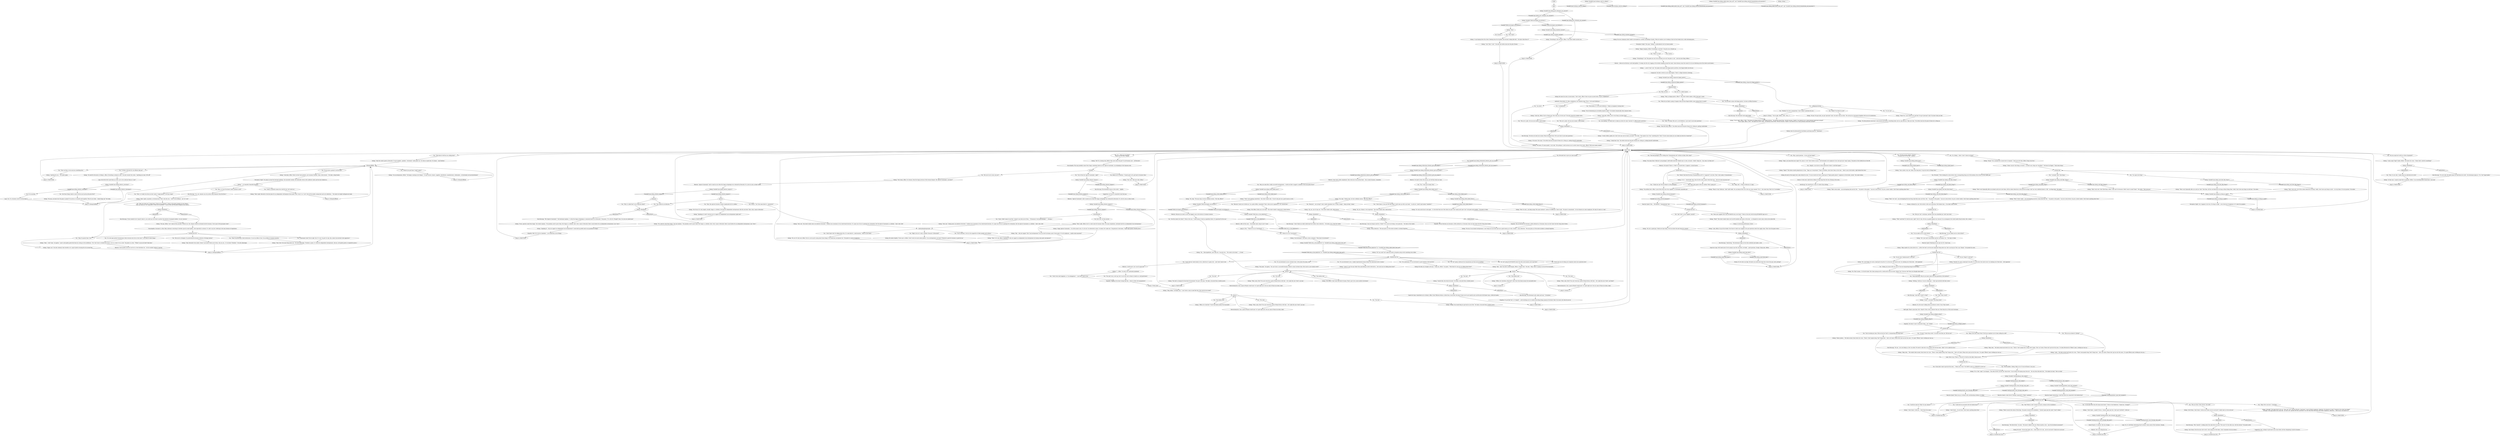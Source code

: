 # JAM / HUMANITARIAN AID
# Siileng, the humanitarian aid guy!
# ==================================================
digraph G {
	  0 [label="START"];
	  1 [label="input"];
	  2 [label="Rhetoric: You're pretty sure you can live in a tree elsewhere too -- but he wouldn't believe it anyway."];
	  3 [label="You: No use prying."];
	  4 [label="Siileng: \"Oh... I like expeditions, and I like you. I can give you...\" He counts in his head. \"... 10 reál.\""];
	  5 [label="Siileng: \"Fair point,\" he agrees, \"You can't have a successful business without a loyal customer base. How much is your loyalty worth?\""];
	  6 [label="You: \"Ten reál.\""];
	  7 [label="Siileng: \"Shush, please...\" He looks around, then lowers his voice. \"There's *bad* people doing *bad* things here -- that's all I know. Please don't get me into this mess, I've spent *fifteen* years working my way up...\""];
	  8 [label="Kim Kitsuragi: \"Who *exactly* is talking about this lady-driver of yours? The racist? Or the other one, with the tattoos?\" He points north."];
	  9 [label="Siileng: \"Tapes, you mean like music tapes? No, music is *out*! Don't listen to music. I sell extremely cool sunglasses if you want get your *mojo* going.\" He points at the shoddy box on the left."];
	  10 [label="You: \"Alright, so you have no idea whatsoever where I could find tapes?\""];
	  11 [label="MAIN HUB"];
	  12 [label="Kim Kitsuragi: \"The *Apricot Suzerainty*,\" the lieutenant explains, \"is what the Siigay archipelago is commonly known as in Revachol.\" He pauses. \"It's a bit of a *fraught* term, I'm sure you understand.\""];
	  13 [label="You: \"Just kidding. I'm really here to shake you down for some *answers* to official police questions.\""];
	  14 [label="You: \"Right, but isn't it only a shithole *because* of Revachol?\""];
	  15 [label="apricots"];
	  16 [label="Siileng: \"Oh! Oh no! It's very simple, actually. Siigay is a shithole. Not good for independent entrepreneurs like this one here. That's why I came to Revachol.\""];
	  17 [label="Jump to: [SiilengStuffHub]"];
	  18 [label="Jump to: [Siileng: \"\"You're right, officer, 100%.\" He r...\"]"];
	  19 [label="You: \"What kind of stuff are you selling here?\""];
	  20 [label="Untitled hub (03)"];
	  21 [label="Siileng: \"Siigay, Apricot Suzerainty -- it's all the same to me, it's all cool. I'm interested in sales. Go ahead, let's make one.\" He gestures to the boxes. \"Super high quality, friendly prices.\""];
	  22 [label="Siileng: \"No-no, apricots come from Siigay,\" the vendor explains. \"My grandma used to grow them. But Siigay is a shithole, that's why I came to Revachol. Here's much better for an independent entrepreneur. Less *laws*.\""];
	  23 [label="Siileng: \"Ah, yes. Money is very important.\" The street vendor nods, dead-serious."];
	  24 [label="Siileng: Variable[\"TASK.investigate_sea_fortress\"]"];
	  25 [label="Variable[\"TASK.investigate_sea_fortress\"]", shape=diamond];
	  26 [label="!(Variable[\"TASK.investigate_sea_fortress\"])", shape=diamond];
	  27 [label="You: \"I'm *not* gonna confiscate this humanitarian aid that you're reselling.\""];
	  28 [label="You: \"I'm *not* going tell HUMANOX about the little side business you've got here.\""];
	  29 [label="Siileng: \"Officer, do I look like *I* have that kinda money? Be reasonable.\""];
	  30 [label="You: \"One million reál.\""];
	  31 [label="Untitled hub (03)"];
	  32 [label="Siileng: \"It's a *she*, okay?\" he whispers. \"The other drivers call her the *lady driver*. You're better off staying away from her -- the way they talk about her...\" He shakes his head. \"She's no lady.\""];
	  33 [label="Jump to: [Untitled hub (03)]"];
	  34 [label="Reaction Speed: A lady driver? Perhaps connected to *Ruby* somehow?"];
	  35 [label="Siileng: \"I don't know... I'm not local. I don't know anything about that.\""];
	  36 [label="Jump to: [Untitled hub (03)]"];
	  37 [label="You: \"So... where are you from?\"\n\"Where are you from, Siileng?\""];
	  38 [label="Siileng: \"Me? It's a boring story, officer. Who cares about the past? I'm all business now -- all Revachol.\""];
	  39 [label="Siileng: He raises his arms in mock alarm. \"Don't shoot, officer! Have we got an arrest here, or just a shakedown?\""];
	  40 [label="You: \"This isn't a joke. Give me your money. I need money.\""];
	  41 [label="hubsmakingthingseasier"];
	  42 [label="Siileng: \"A cop limping down the street, bleeding from the shoulder, face bruised, looking like hell... You know what that is?\""];
	  43 [label="Jump to: [MAIN HUB]"];
	  44 [label="You: \"But you're a foreigner. I'm protecting the business interests of foreign nations!\""];
	  45 [label="You: \"Doesn't that beat the idea of humanitarian aid? It's *supposed* to be free. That's what makes it humanitarian.\""];
	  46 [label="Untitled hub"];
	  47 [label="Esprit de Corps: We'll need more if we're going to pin this one down, he thinks -- good questions, though. Sharp eyes, officer."];
	  48 [label="You: Persuade him to give you some money."];
	  49 [label="You: Variable[\"jam.siileng_whitecheck_rhetoric_give_me_money\"]"];
	  50 [label="Variable[\"jam.siileng_whitecheck_rhetoric_give_me_money\"]", shape=diamond];
	  51 [label="!(Variable[\"jam.siileng_whitecheck_rhetoric_give_me_money\"])", shape=diamond];
	  52 [label="Siileng: Variable[\"jam.siileng_white_failed_once\"]"];
	  53 [label="Variable[\"jam.siileng_white_failed_once\"]", shape=diamond];
	  54 [label="!(Variable[\"jam.siileng_white_failed_once\"])", shape=diamond];
	  55 [label="Siileng: \"Alright, this should help you get back on your feet.\" He takes a ten-note from a leather pouch."];
	  56 [label="You: \"I don't even want happiness, or *un-unhappiness* -- I just don't want to die.\""];
	  57 [label="Rhetoric: After all this mess -- the broken seals, lying to you? C'mon!"];
	  58 [label="Siileng: \"That's *even* cooler -- you investigating narcotics crimes like that. But --\" he points to the goods. \"I am not a lorry driver, I'm just a street vendor. I don't know anything about that.\""];
	  59 [label="Siileng: IsKimHere()"];
	  60 [label="IsKimHere()", shape=diamond];
	  61 [label="!(IsKimHere())", shape=diamond];
	  62 [label="Siileng: \"No! I just said I work harder and he's an asshole. I'm...\" He stops to think."];
	  63 [label="Reaction Speed: Realizing he can't get out of it. Smart man."];
	  64 [label="You: \"Wait, what crowd?\""];
	  65 [label="Siileng: \"All of them, I don't know. I told you all I know. Are we cool now? I really want us to be cool now.\""];
	  66 [label="Siileng: \"I don't know... maybe? If she is, I haven't gone near her. I don't get *involved*, I told you.\""];
	  67 [label="You: \"Hey, you seem like a really successful entrepreneur... would you like to support a member of the local police force?\""];
	  68 [label="Siileng: \"... you're *very* cool.\" He makes both hands into finger-pistols and fires a few finger-bullets into the air."];
	  69 [label="You: \"You're from the 'Apricot Suzerainty', right?\""];
	  70 [label="You: \"Why's it called that? Lots of apricots there?\""];
	  71 [label="You: \"This isn't a joke. Give me your money. I need money.\""];
	  72 [label="Siileng: \"Of course, I'll come quietly.\" A sly wink. \"But perhaps I could convince you to arrest some of my wares, officer? With your money, maybe?\""];
	  73 [label="You: (Wince.) \"Isn't that name kind of... insensitive?\""];
	  74 [label="nolaupuru"];
	  75 [label="Logic: No, it's still Ruby. Interesting that he doesn't seem aware of her existence, though..."];
	  76 [label="nofingerpistolshub"];
	  77 [label="Siileng: \"Cool. That's *cool*.\" He nods and settles back into the pile of boxes."];
	  78 [label="Siileng: Variable[\"jam.truckman_said_its_siileng\"]"];
	  79 [label="Variable[\"jam.truckman_said_its_siileng\"]", shape=diamond];
	  80 [label="!(Variable[\"jam.truckman_said_its_siileng\"])", shape=diamond];
	  81 [label="Jump to: [MAIN HUB]"];
	  82 [label="Siileng: Variable[\"jam.siileng_noticed_humanox\"]"];
	  83 [label="Variable[\"jam.siileng_noticed_humanox\"]", shape=diamond];
	  84 [label="!(Variable[\"jam.siileng_noticed_humanox\"])", shape=diamond];
	  85 [label="Empathy: The air between you becomes a little awkward as it becomes clear you don't know the first thing about bribes."];
	  86 [label="Jump to: [money 1]"];
	  87 [label="Drama: A blatant lie, sire. Yet he tells it with such conviction. We'd believe him -- if we didn't know better."];
	  88 [label="You: \"Who are you afraid of, Siileng?\""];
	  89 [label="You: \"Okay. If you don't know then I'll tell your employer you've been selling his stuff.\""];
	  90 [label="Siileng: \"Okay, look...\" The vendor looks around, then lowers his voice. \"There's *bad* people doing *bad* things here -- that's all I know. Please don't get me into this mess, I've spent *fifteen* years working my way up...\""];
	  91 [label="Siileng: \"All of them. Even the ones who've left. I don't hang out with them, I don't remember who has tattoos.\""];
	  92 [label="Siileng: \"There's one by the statue of that king.\" He points towards the roundabout. \"I haven't gone near her. And I *won't* either.\""];
	  93 [label="You: \"Nah, it's not code. I really mean my individual net worth.\""];
	  94 [label="Siileng: He nods at the empty lorry cabin behind his back. \"No one would ever throw a good pair of *high quality plastic* sunglasses in the bushes, mister.\" His smile widens."];
	  95 [label="Siileng: Variable[\"jam.siileng_mainhub_reached\"]"];
	  96 [label="Variable[\"jam.siileng_mainhub_reached\"]", shape=diamond];
	  97 [label="!(Variable[\"jam.siileng_mainhub_reached\"])", shape=diamond];
	  98 [label="You: Whip 'em out!"];
	  99 [label="Siileng: Variable[\"jam.siileng_rhetoric_overvalue\"]"];
	  100 [label="Variable[\"jam.siileng_rhetoric_overvalue\"]", shape=diamond];
	  101 [label="!(Variable[\"jam.siileng_rhetoric_overvalue\"])", shape=diamond];
	  102 [label="Siileng: \"...it's beautiful. Beautiful freedom!\""];
	  103 [label="Siileng: \"Yeah -- *cool* ruins,\" he agrees. \"I get to sell quality goods like these by cutting out the middlemen. *You* don't have to rebuild your house. Live in a crater! Or in a tree!\" He points to a tree. \"*Where* can you do that? Only here.\""];
	  104 [label="Siileng: \"Oh yes! You got style, you got *personal* style. You know what you like.\" He surveys his consumerist kingdom with an air of satisfaction."];
	  105 [label="You: \"Wow what?\""];
	  106 [label="You: [Leave.]"];
	  107 [label="Kim Kitsuragi: \"It is, yes. Anyone can set up their shop whenever they feel like it.\""];
	  108 [label="Siileng: IsKimHere()"];
	  109 [label="IsKimHere()", shape=diamond];
	  110 [label="!(IsKimHere())", shape=diamond];
	  111 [label="SiilengStuffHub"];
	  112 [label="You: \"And *who* is your supplier, exactly?\""];
	  113 [label="Reaction Speed: Wait... *HUMANOX*, *humanitarian* aid..."];
	  114 [label="Siileng: \"Oh, okay.\" The man stops, his face suddenly serious. \"But why, officer?\""];
	  115 [label="Siileng: Variable[\"jam.siileng_whitecheck_rhetoric_give_me_money\"]"];
	  116 [label="Variable[\"jam.siileng_whitecheck_rhetoric_give_me_money\"]", shape=diamond];
	  117 [label="!(Variable[\"jam.siileng_whitecheck_rhetoric_give_me_money\"])", shape=diamond];
	  118 [label="Electrochemistry: God, a pack of Royals would taste *so* good right now. Get you some of those tar-sticks, baby!"];
	  119 [label="You: \"See this island over there?\" (Point at the sea.) \"I need money to fund an expedition there. It's important for the case.\""];
	  120 [label="Drama: It feels great."];
	  121 [label="You: (Proceed.) \"We're looking for a lorry driver who is transporting drugs out of the harbour. He or she is in this traffic jam.\""];
	  122 [label="Siileng: Variable[\"jam.siileng_said_dont_like_drugs\"]"];
	  123 [label="Variable[\"jam.siileng_said_dont_like_drugs\"]", shape=diamond];
	  124 [label="!(Variable[\"jam.siileng_said_dont_like_drugs\"])", shape=diamond];
	  125 [label="Siileng: \"Okay, maybe I'm a lorry driver too -- a little. But that's not the most important thing about me, that's my day job. This is my *dream*.\" He spreads his arms."];
	  126 [label="You: \"Could she be associated with the Hardie boys?\""];
	  127 [label="Jump to: [MAIN HUB]"];
	  128 [label="You: \"Yeah, I'm funny. This isn't a civil forfeiture, I just want to ask some questions.\""];
	  129 [label="Siileng: He smiles brightly. \"If you say so, officer. I don't worry too much about politics. I'm an entrepreneur, you know? Whatever's good for business is good for me.\""];
	  130 [label="You: \"Where'd you get those *comfy* pants?\""];
	  131 [label="Jump to: [SiilengStuffHub]"];
	  132 [label="You: \"Because I want you to bribe me. I'm a police officer, remember? That's what you're supposed to *do* around here.\""];
	  133 [label="Siileng: \"Sorry, detective.\" The man grins as if the entire incident is already forgotten."];
	  134 [label="You: \"Five reál.\""];
	  135 [label="Suggestion: He's *aching* to get back to his usual shtick. All this whispering is bad for business."];
	  136 [label="You: \"Do you have a permit to sell all that?\""];
	  137 [label="Siileng: \"Good joke, officer! Here we don't have permits, just economic freedom. Take a look around...\" He takes a deep breath."];
	  138 [label="Siileng: \"No need for discounts at Siileng's, officer. Everything's already on sale.\" He nods towards the crates. \"Anything you want, 50% off!\""];
	  139 [label="Jump to: [MAIN HUB]"];
	  140 [label="Siileng: \"Then fire away, officer!\" He settles back into the pile of boxes he's sitting on, getting comfortable."];
	  141 [label="Siileng: \"What? No. I can't believe you said that! You got *personal* style! You know what you like.\""];
	  142 [label="Siileng: \"I think that's fair.\" He settles back into the pile of boxes he's sitting on, making himself comfortable."];
	  143 [label="Siileng: IsKimHere()"];
	  144 [label="IsKimHere()", shape=diamond];
	  145 [label="!(IsKimHere())", shape=diamond];
	  146 [label="Siileng: Variable[\"jam.siileng_rhetoric_laupuru\"]"];
	  147 [label="Variable[\"jam.siileng_rhetoric_laupuru\"]", shape=diamond];
	  148 [label="!(Variable[\"jam.siileng_rhetoric_laupuru\"])", shape=diamond];
	  149 [label="Jump to: [MAIN HUB]"];
	  150 [label="Siileng: \"That's right, no permits, no bureaucracy! That's why this city -- *and* its law officials -- are *so* cool!\""];
	  151 [label="You: \"Then I'm protecting a state lawlessness. I'm not an officer of law, I'm an officer of common anarchy.\""];
	  152 [label="Siileng: \"Hyper cool.\" He nods solemnly, then breathes out a sigh of pride surveying the city around him."];
	  153 [label="Empathy: It's just like *bus*, or *seagull* -- a kid watching out of a window describing things going by. He doesn't like it too much, but what do you do."];
	  154 [label="You: \"It's an investment in your customer base. Gotta prime the pump, man!\""];
	  155 [label="You: \"A guy told me I need money to live, otherwise it's game over -- and I don't want to die.\""];
	  156 [label="Siileng: \"That's even cooler -- you investigating that and all. But --\" he points to the goods. \"I am not a lorry driver, I'm just a street vendor. I don't know anything about that.\""];
	  157 [label="Rhetoric: No. He wasn't talking about an abstract crowd. It was *that crowd*."];
	  158 [label="Empathy: He doesn't want to talk about them... he's *afraid*."];
	  159 [label="You: \"Who are these 'other drivers' who talk?\""];
	  160 [label="Inland Empire: It could be. She was strange."];
	  161 [label="Siileng: \"Tapes?\" The notion sounds preposterous to him. \"Tapes are *everywhere*! They're worthless, kids throw them in the trees -- there's one in the bushes, right behind this lorry.\""];
	  162 [label="Siileng: \"That's right, officer, but it's a bad scene for business there. Too many regulations, extremely bad for an independent local entrepreneur.\""];
	  163 [label="Siileng: \"Yeah, that's the main thing about you.\" He nods admiringly. \"Freedom is great, it's what lets independent entrepreneurs, like me, sell quality goods at competitive prices.\""];
	  164 [label="You: Don't fret. Let him answer."];
	  165 [label="Siileng: \"Look, officer. I'm just the retailer. You'd have to talk to my supplier if you got questions about the supply chain. That's how the game works.\""];
	  166 [label="Siileng: \"It *is* -- *practically* free. Yours for five cents a piece! Rock that tuna -- why not some macaroni too?\""];
	  167 [label="Siileng: \"They're *very* delicious. *And* shelf stable. You can keep all this out in the sun come summer! Try it -- buy some tuna. Won't rot. Un-rottable.\""];
	  168 [label="Drama: It's for show, my liege. He knows you need more than this to bust this guy. Later, perhaps?"];
	  169 [label="Siileng: \"It's very cool of you to ask again -- it's the third time now. How about you give *me* money and I give *you* cool pants and sneakers.\" He points to them."];
	  170 [label="You: \"Five reál.\""];
	  171 [label="Siileng: \"Oh, okay.\" Siileng stops, his face suddenly serious. \"But why, officer?\""];
	  172 [label="Siileng: Variable[\"TASK.who_is_the_ladydriver\"]"];
	  173 [label="Variable[\"TASK.who_is_the_ladydriver\"]", shape=diamond];
	  174 [label="!(Variable[\"TASK.who_is_the_ladydriver\"])", shape=diamond];
	  175 [label="Siileng: \"Drugs?\" For a moment he's unsure how to respond. \"I don't go in for that, officer. Drugs ruin lives.\""];
	  176 [label="Siileng: \"That's very cool, a lot of the coolest detectives do drugs. Sadly, I don't have any drugs on sale -- or at my home. Or on my person.\" He smiles."];
	  177 [label="Siileng: \"Crowd -- you know? The drug crowd.\""];
	  178 [label="You: \"Okay. We're cool now.\" (Conclude.)"];
	  179 [label="Siileng: IsKimHere()"];
	  180 [label="IsKimHere()", shape=diamond];
	  181 [label="!(IsKimHere())", shape=diamond];
	  182 [label="Siileng: He nods. \"In her lorry there, but... I don't know if it's her... Are we cool now? I think we're cool now.\""];
	  183 [label="Siileng: IsKimHere()"];
	  184 [label="IsKimHere()", shape=diamond];
	  185 [label="!(IsKimHere())", shape=diamond];
	  186 [label="You: \"You, I want your money. Now.\""];
	  187 [label="Siileng: \"Good one, officer. You're a funny guy! Now what can I do for you?\" He nods toward his shabby wares."];
	  188 [label="You: \"What do you think is going to happen when all those finger-bullets come raining down to earth?\""];
	  189 [label="Siileng: \"Very cool,\" the street vendor nods, his eyebrows furrowed, \"I admire your awareness of our intertwined histories. It's super nice of you to apologize for colonialism. But the Apricot Suzerainty is a shithole -- that's why I left.\""];
	  190 [label="You: \"Man, this apricots business sounds complicated all of a sudden.\""];
	  191 [label="Kim Kitsuragi: \"If you wanted to be *cynical* about it, you could say we're here to protect the interests of property holders. I'm not, however.\""];
	  192 [label="Jump to: [MAIN HUB]"];
	  193 [label="Siileng: \"Happy shopping, officer! Everything's cool here!\" He gives you a thumbs up."];
	  194 [label="Kim Kitsuragi: \"Interesting.\" The lieutenant whips out his blue notebook and makes a note."];
	  195 [label="Perception (Sight): You glance around the decrepit buildings, the miserable weather, the sidewalks strewn with sunflower seeds and the dust-choked air..."];
	  196 [label="Siileng: \"No, no. It's very cool, officer. You're a cool cop for caring about those things. You should buy cool glasses too.\" He points to a pile of sunglasses."];
	  197 [label="You: \"Okay. No permit then. Cool.\""];
	  198 [label="Rhetoric: A bold move! Let's see if it pays off."];
	  199 [label="You: \"But you *are* a lorryman. Another driver has identified you *and* your lorry.\""];
	  200 [label="Jump to: [Untitled hub]"];
	  201 [label="You: \"So you admit you're a lorry driver.\""];
	  202 [label="Siileng: \"Exactly! It's such a small part of my life. It's in the rear view mirror now. I'm climbing out of that hole -- with ingenuity.\""];
	  203 [label="Siileng: \"Look...\" He looks around and lowers his voice. \"There's bad people doing *bad* things here -- that's all I know. Please don't get me into this mess, I've spent fifteen years working my way up...\""];
	  204 [label="Kim Kitsuragi: \"No use -- he's not telling us. He's too afraid. We need to take him to my station and ask him there. *After* we've called his boss.\""];
	  205 [label="You: \"The food packages you're selling have *humanitarian aid* written on them. How come?\""];
	  206 [label="Siileng: \"Yes, apricots come from Siigay,\" the man explains. \"My grandma used to grow them. But Siigay is a shithole, that's why I came to Revachol. Here's much better for an independent entrepreneur. Less *laws*.\""];
	  207 [label="Composure: You feel a twitch in your index fingers. There's a finger-shootout a-brewing."];
	  208 [label="You: \"Sorry, I didn't mean to say that. I meant to say that you're from...\" (Pronounce it very painstakingly.) \"... See-guy...\""];
	  209 [label="Siileng: \"Speaking of, could I convince you to support an independent local entrepreneur right now?\""];
	  210 [label="You: [Leave.]"];
	  211 [label="Siileng: Variable[\"jam.siileng_esprit_kim_later\"]"];
	  212 [label="Variable[\"jam.siileng_esprit_kim_later\"]", shape=diamond];
	  213 [label="!(Variable[\"jam.siileng_esprit_kim_later\"])", shape=diamond];
	  214 [label="Siileng: \"*Now* we're getting somewhere,\" the street vendor nods. \"If you'd only give me a good reason as well...\""];
	  215 [label="Siileng: Variable[\"jam.siileng_white_failed_thrice\"]"];
	  216 [label="Variable[\"jam.siileng_white_failed_thrice\"]", shape=diamond];
	  217 [label="!(Variable[\"jam.siileng_white_failed_thrice\"])", shape=diamond];
	  218 [label="Electrochemistry: God, a pack of Royals would taste *so* good right now. Get you some of those tar-sticks, baby!"];
	  219 [label="You: \"Ten reál.\""];
	  220 [label="You: \"Because I... am corrupt? I don't really remember how it works, though -- being corrupt, I mean.\""];
	  221 [label="Untitled hub"];
	  222 [label="You: \"I actually *don't* like drugs.\""];
	  223 [label="Siileng: Variable[\"jam.siileng_said_likes_drugs\"]"];
	  224 [label="Variable[\"jam.siileng_said_likes_drugs\"]", shape=diamond];
	  225 [label="!(Variable[\"jam.siileng_said_likes_drugs\"])", shape=diamond];
	  226 [label="Siileng: IsKimHere()"];
	  227 [label="IsKimHere()", shape=diamond];
	  228 [label="!(IsKimHere())", shape=diamond];
	  229 [label="You: \"If you don't want to get into this mess...\" (Raise your voice) \"You HAVE to give us a REASON to move on.\""];
	  230 [label="Jump to: [Untitled hub (03)]"];
	  231 [label="Jump to: [MAIN HUB]"];
	  232 [label="Rhetoric: No need to dress this one up, just tell him what you want."];
	  233 [label="Siileng: \"Sure, mister, very cool. Take a nice long look, I've got all sorts of things here.\""];
	  234 [label="Siileng: \"*Everything's* cool. The goods are cool, the customers are cool, the place is cool -- and one more thing, officer...\""];
	  235 [label="You: \"Is there a discount for cool officers like me?\""];
	  236 [label="You: \"Yum. Apricots are delicious.\""];
	  237 [label="localhub"];
	  238 [label="You: \"A shakedown.\""];
	  239 [label="Rhetoric: *Apricot Suzerainty* calls to mind an era when the Siigay archipelago was colonized by Revachol. It's a bit of a slur, in other words."];
	  240 [label="Siileng: \"I would, officer, gladly, but I don't have any cash on hand, you know?\" He winks. \"But maybe if you *buy* something first *then* I'll have some money you can shake me down for. Sound fair?\""];
	  241 [label="You: \"I'm not here to play with finger-pistols. I'm here on official business.\""];
	  242 [label="You: \"Wait, but what am *I* doing here, if there are no permits?\" (Stare at the police insignia on your sleeve.)\n\"Wait, but what are *we* doing here, if there are no permits?\" (Look at Kim and the police insignia on his sleeve.)"];
	  243 [label="Siileng: \"That's right. Revachol is the best place for an independent self-employer like myself. That's why it's so *cool* with all the models coming here and cool celebrities...\" He smiles his bright toothpaste-ad smile."];
	  244 [label="Siileng: \"Hey -- why not support *this* local entrepreneur? You can start by buying a pair of sexy pants. Or cool sunglasses... maybe some macaroni?\""];
	  245 [label="Jump to: [MAIN HUB]"];
	  246 [label="Kim Kitsuragi: The lieutenant winces at the words -- slightly."];
	  247 [label="You: \"I don't know why I'm talking about this. It's some kind of... mind-reaction.\" (Point to your head.)"];
	  248 [label="Siileng: \"Officer, do I look like a drug lord? I don't have that kinda money. Be reasonable here.\""];
	  249 [label="You: \"Ten reál.\""];
	  250 [label="Perception (Sight): Sir, it appears to be true. No drugs in sight -- not in the box of sunglasses *or* under the speakers."];
	  251 [label="Siileng: \"That's cool. Especially after you already said you're into them. All the coolest detectives in the movies do drugs *and* are very conflicted about it. Still -- no drugs here.\" He smiles."];
	  252 [label="Siileng: Variable[\"jam.siileng_no_drugs_in_sight\"]"];
	  253 [label="Variable[\"jam.siileng_no_drugs_in_sight\"]", shape=diamond];
	  254 [label="!(Variable[\"jam.siileng_no_drugs_in_sight\"])", shape=diamond];
	  255 [label="You: \"So you were *embarrassed* to tell me?\""];
	  256 [label="Siileng: \"Nothing, I told you. I'm not a dumb guy -- I don't get involved with that crowd. \""];
	  257 [label="You: \"It wasn't *some drug crowd*. You know who they are. Tell me now!\""];
	  258 [label="Siileng: Variable[\"whirling.klaasje_ruby_leader\"]"];
	  259 [label="Variable[\"whirling.klaasje_ruby_leader\"]", shape=diamond];
	  260 [label="!(Variable[\"whirling.klaasje_ruby_leader\"])", shape=diamond];
	  261 [label="Siileng: \"I only accept *legal* tender, officer.\" He lowers his voice. \"Unless that's code for something?\""];
	  262 [label="You: \"Hey, a quick question -- do you sell any tapes?\""];
	  263 [label="Jump to: [SiilengStuffHub]"];
	  264 [label="Siileng: IsKimHere()"];
	  265 [label="IsKimHere()", shape=diamond];
	  266 [label="!(IsKimHere())", shape=diamond];
	  267 [label="Siileng: Variable[\"whirling.hardie_went_through_ruby_info\"]"];
	  268 [label="Variable[\"whirling.hardie_went_through_ruby_info\"]", shape=diamond];
	  269 [label="!(Variable[\"whirling.hardie_went_through_ruby_info\"])", shape=diamond];
	  270 [label="Siileng: Variable[\"whirling.hardie_went_through_ruby_info\"]"];
	  271 [label="Variable[\"whirling.hardie_went_through_ruby_info\"]", shape=diamond];
	  272 [label="!(Variable[\"whirling.hardie_went_through_ruby_info\"])", shape=diamond];
	  273 [label="Siileng: \"Ten reál is a bargain for that kind of investment! You got it, my man.\" He takes a ten-note from a leather pouch."];
	  274 [label="Siileng: IsKimHere()"];
	  275 [label="IsKimHere()", shape=diamond];
	  276 [label="!(IsKimHere())", shape=diamond];
	  277 [label="Empathy: The air between you becomes a little awkward as it becomes clear you don't know the first thing about bribes."];
	  278 [label="You: \"One million reál.\""];
	  279 [label="money 3"];
	  280 [label="Jump to: [You: \"\"Think of it as an *investment*.\"\"]"];
	  281 [label="Volition: *Or* you could *not* make this about corruption and go with something even wilder."];
	  282 [label="Siileng: \"That's very cool. I don't like drugs, either. I only said I do because I didn't want to sound *lame*.\" He smiles. \"Peer pressure.\""];
	  283 [label="Siileng: \"No. I just forgot. It's such a small part of my life. It's in the rear view mirror now. I'm climbing out of that hole -- with ingenuity.\""];
	  284 [label="You: \"Could her name be *Ruby* by any chance?\""];
	  285 [label="Rhetoric: Start with a little compliment, then work your way up from there -- this is about business, remember."];
	  286 [label="Shivers: ...from out on the bay a cool wind gathers. It sweeps into the city, tugging at the textiles hanging around the stand. Some distance away the sound of a tin can clattering across the street can be heard..."];
	  287 [label="Siileng: IsKimHere()"];
	  288 [label="IsKimHere()", shape=diamond];
	  289 [label="!(IsKimHere())", shape=diamond];
	  290 [label="Siileng: \"Very cool. I like your style, officer.\""];
	  291 [label="Reaction Speed: There you go. A witness with corroborating evidence: it's Ruby."];
	  292 [label="Drama: A convincing performance, bravo!"];
	  293 [label="Perception (Sight): The name \"Siileng\" is embroidered over his breast pocket."];
	  294 [label="Siileng: \"Anything for you...\" He smiles again."];
	  295 [label="Siileng: Variable[\"jam.siileng_exited_once\"]"];
	  296 [label="Variable[\"jam.siileng_exited_once\"]", shape=diamond];
	  297 [label="!(Variable[\"jam.siileng_exited_once\"])", shape=diamond];
	  298 [label="Siileng: Variable[\"jam.siileng_asked_about_hum_aid\"]  and  Variable[\"jam.siileng_noticed_humanitarian_aid_macarons\"]"];
	  299 [label="Variable[\"jam.siileng_asked_about_hum_aid\"]  and  Variable[\"jam.siileng_noticed_humanitarian_aid_macarons\"]", shape=diamond];
	  300 [label="!(Variable[\"jam.siileng_asked_about_hum_aid\"]  and  Variable[\"jam.siileng_noticed_humanitarian_aid_macarons\"])", shape=diamond];
	  301 [label="Siileng: \"Ah, yes. Lots of cops are.\" The street vendor nods, dead-serious."];
	  302 [label="Jump to: [MAIN HUB]"];
	  303 [label="Siileng: \"That's cool. Especially after you said you *don't* like them. All the cool detectives do drugs without liking them. Sadly I don't have any drugs on sale here.\" He smiles."];
	  304 [label="Siileng: \"That's *so* cool -- you investigating the local drug trade like some cool Narc. But --\" he points to the goods. \"I am not a lorry driver, I'm just a street vendor. I don't know anything about that.\""];
	  305 [label="Untitled hub (02)"];
	  306 [label="You: \"Siileng, my source tells me *you're* the one transporting drugs for the Union.\""];
	  307 [label="Kim Kitsuragi: \"And what *crowd* is that?\""];
	  308 [label="Logic: Here we go. There's a *tiny bit* of truth on the table. Zoom in on it."];
	  309 [label="Siileng: \"All right!\" He snaps back to his act. \"Very cool. Let's cap this off with a *purchase*. A pair of funky sunglasses, detective. You deserve it! And *I* deserve it too, don't you think?\"\n\"All right!\" He snaps back to his usual self. \"Ice cold. Let's cap this off with a purchase. You can walk away from here with funky sunglasses, detectives -- both of you. You deserve it!\" "];
	  310 [label="Jump to: [Untitled hub (03)]"];
	  311 [label="You: \"I'll look around, thanks.\" [Leave.]\n\"I'll leave you to it for now.\" [Leave.]"];
	  312 [label="You: No, it's a safety hazard."];
	  313 [label="Siileng: \"That's *so* cool, officer. Speaking of, why not support an independent local entrepreneur by buying some pants and glasses?\""];
	  314 [label="Siileng: Siileng: \"...\""];
	  315 [label="Encyclopedia: Gossamer is a fine, filmy substance consisting of cobwebs spun by small spiders, seen especially in autumn. It's safe to say he's referring to the near absence of regulations."];
	  316 [label="Volition: Don't be distracted by the flattery and funny-man act. *Questions*."];
	  317 [label="Siileng: \"But officer, I don't have that kind of money. There's got to be a more modest investment.\""];
	  318 [label="Kim Kitsuragi: The lieutenant nods calmly and says: \"Corruption.\""];
	  319 [label="Siileng: \"An investment?\" He raises a brow, intrigued. \"What kind of investment?\""];
	  320 [label="Siileng: \"What, only a fiver? You can't even buy a pack of Royal Extras with that -- let's make this one *stick*, my man.\""];
	  321 [label="Siileng: He looks you straight in the eye. \"I hear you, officer,\" he agrees. \"What kind of a sum are we talking about here?\""];
	  322 [label="Siileng: \"Sounds like a fair deal all around.\" He takes a ten-note from a leather pouch."];
	  323 [label="Siileng: \"I... officer,\" he nods. He is genuinely perplexed."];
	  324 [label="You: \"Five reál.\""];
	  325 [label="You: \"Invest into me not telling your employer about your operation here.\""];
	  326 [label="Kim Kitsuragi: \"So you admit you're a lorry driver?\""];
	  327 [label="You: \"Stop squirming. What do you know about the drug operation at the harbour?\""];
	  328 [label="Siileng: \"Okay, look...\" He looks around and lowers his voice. \"There's *bad* people here. Doing *bad* things. That's all I know. Please don't get into this mess. I've been Revachol for *fifteen* years, working my way up...\""];
	  329 [label="Untitled hub (03)"];
	  330 [label="Reaction Speed: Interesting. Could this driver be connected to the Hardie boys?"];
	  331 [label="Kim Kitsuragi: \"It is not code. He really means his individual net worth,\" the lieutenant jumps in. \"It is *not* legal tender.\""];
	  332 [label="Authority: Even better! It's like a shakedown, but somehow legal. This is \"civil asset forfeiture.\""];
	  333 [label="Siileng: \"You're threatening my inviolable property rights?\" He inhales dramatically, then simmers down."];
	  334 [label="You: \"So 'cool' guys protect businessmen while everyone else lives in the ruins? I can think of cooler things.\""];
	  335 [label="Rhetoric: *Apricot Suzerainty* calls to mind an era when the Siigay archipelago was colonized by Revachol. It's a bit of a slur, in other words."];
	  336 [label="Siileng: \"Of course. Fire away!\" He settles back into the pile of boxes he's sitting on, making himself comfortable."];
	  337 [label="Siileng: Variable[\"jam.siileng_post_tribunary_you_reacted\"]"];
	  338 [label="Variable[\"jam.siileng_post_tribunary_you_reacted\"]", shape=diamond];
	  339 [label="!(Variable[\"jam.siileng_post_tribunary_you_reacted\"])", shape=diamond];
	  340 [label="Siileng: \"I'm an entrepreneur, officer!\" He begins counting on his fingers. \"I've got sources, buyers, suppliers, distributors, manufacturers, wholesalers... all extremely cool and aboveboard.\""];
	  341 [label="Suggestion: As if you've committed some faux pas."];
	  342 [label="You: \"I don't know, it was just the only thing I could come up with in my head -- to ask you. I need to get money *somehow*.\""];
	  343 [label="money 1"];
	  344 [label="Siileng: \"You see, I'm an honest entrepreneur. I can't help you if you don't give me a good reason as to why I should -- sorry, detective.\" The man grins as if the entire incident is already forgotten."];
	  345 [label="Siileng: \"Hah -- that! You drive a hard bargain, officer. I respect that.\" He nods. \"Okay, what's it going to cost me? Be reasonable...\""];
	  346 [label="Jump to: [money 1]"];
	  347 [label="Siileng: \"*Who* said that? It's the fat racist, right? I bet it's him. He has an agenda against me, because I'm an immigrant who works harder than he does. He's a hater.\""];
	  348 [label="Untitled hub"];
	  349 [label="You: \"You're wasting my time. Tell me who the *fuck* is transporting the drugs here!\""];
	  350 [label="You: \"Is the lady driver the old woman back there?\" (Point to the Paledriver.) \"Dazed out, *strange*?\""];
	  351 [label="Jump to: [MAIN HUB]"];
	  352 [label="You: \"Really? You think I'm cool?\""];
	  353 [label="You: \"Whether I'm cool is unimportant, I have *police* questions for you.\""];
	  354 [label="Siileng: Variable[\"TASK.investigate_sea_fortress\"]"];
	  355 [label="Variable[\"TASK.investigate_sea_fortress\"]", shape=diamond];
	  356 [label="!(Variable[\"TASK.investigate_sea_fortress\"])", shape=diamond];
	  357 [label="Kim Kitsuragi: The lieutenant nods approvingly."];
	  358 [label="You: \"I think one said 'Not for Resale' on the packaging.\""];
	  359 [label="Jump to: [MAIN HUB]"];
	  360 [label="Siileng: \"Yeah, Revachol's the coolest. Doesn't care about where you're from, who you are... It's all about *freedom*.\" He nods admiringly."];
	  361 [label="Logic: Yes. It's a business secret. Let him keep it."];
	  362 [label="Siileng: IsKimHere()"];
	  363 [label="IsKimHere()", shape=diamond];
	  364 [label="!(IsKimHere())", shape=diamond];
	  365 [label="You: \"Think of it as an *investment*.\""];
	  366 [label="Siileng: \"What, only a fiver? You can't even buy a pack of Royal Extras with that -- let's make this one *stick*, my friend!\""];
	  367 [label="Siileng: \"But officer, bribe you to do what?\" The street vendor's expression is dead serious."];
	  368 [label="You: \"You said I was a cool cop, but it's not very cool to freeze to death on a cold park bench.\""];
	  369 [label="money 4"];
	  370 [label="You: \"I'm super into drugs.\""];
	  371 [label="You: \"We're buddies, Siileng. Help us out. No one will know it was you.\""];
	  372 [label="Siileng: Variable[\"jam.siileng_composure_finger_pistols\"]"];
	  373 [label="Variable[\"jam.siileng_composure_finger_pistols\"]", shape=diamond];
	  374 [label="!(Variable[\"jam.siileng_composure_finger_pistols\"])", shape=diamond];
	  375 [label="fingerpistolhub"];
	  376 [label="Logic: But did he first mark them up 100%, just so he could put them on \"sale\"?"];
	  377 [label="Siileng: \"My man, you know how the game is played! You and me, we should work together. What do you think -- shake things up?\" He winks."];
	  378 [label="Siileng: \"What, no finger-pistols, officer?\" The street vendor makes a little *pew-pew* sound."];
	  379 [label="Siileng: \"You're right, officer, 100%.\" He returns his finger-pistols to their finger-holsters. \"No playing around then. Strictly business. Maybe I can interest you in some premium menswear instead?\"\n\"You're right, officer, 100%.\" He adjusts his shirt collar. \"No playing around then. Strictly business. Maybe I can interest you in some premium menswear instead?\""];
	  380 [label="You: \"I'm not cool.\""];
	  381 [label="Jump to: [MAIN HUB]"];
	  382 [label="Siileng: You see a Samaran street vendor surrounded by a motley assemblage of goods. When he realizes you're looking at him his face breaks into a wide welcoming grin..."];
	  383 [label="Jump to: [SiilengStuffHub]"];
	  384 [label="Rhetoric: No hassle? There's a *little* of a hassle here, it appears. A moral hassle."];
	  385 [label="Untitled hub (02)"];
	  386 [label="Jump to: [MAIN HUB]"];
	  387 [label="Jump to: [MAIN HUB]"];
	  388 [label="Kim Kitsuragi: \"Are you trying to ask for a *bribe*? If so, you're not doing a very good job...\" He looks at the vendor."];
	  389 [label="You: \"One million reál.\""];
	  390 [label="You: \"So, Siileng -- what's *your* stance on drugs?\""];
	  391 [label="Half Light: There's more here. He's *afraid* of this crowd, whoever they are. More than he is of the racist lorryman."];
	  392 [label="Siileng: IsKimHere()"];
	  393 [label="IsKimHere()", shape=diamond];
	  394 [label="!(IsKimHere())", shape=diamond];
	  395 [label="Kim Kitsuragi: \"The third driver,\" he nods. \"We haven't talked to her yet. Where exactly is she -- near the horseback monument?\""];
	  396 [label="Rhetoric: He's not ruling her out."];
	  398 [label="Siileng: \"Everything's still cool here, officer,\" the street vendor assures you."];
	  399 [label="Encyclopedia: This man probably comes from Siigay, sometimes known as the 'Apricot Suzerainty,' an archipelago in the Samaran isola."];
	  400 [label="You: (Better not to mention.) \"Sounds good. Let's get back to business then.\""];
	  401 [label="Empathy: Well. If it's for his *grandma*... you should buy a lot of things."];
	  402 [label="You: \"An arrest.\""];
	  403 [label="You: \"Are those things really on sale or did you just jack up the price first?\""];
	  404 [label="You: \"A gossamer state? You're right, this *is* cool. I'm part of a hip, thin, almost non-existent state apparatus!\""];
	  405 [label="Siileng: Variable[\"jam.siileng_rhetoric_laupuru\"]"];
	  406 [label="Variable[\"jam.siileng_rhetoric_laupuru\"]", shape=diamond];
	  407 [label="!(Variable[\"jam.siileng_rhetoric_laupuru\"])", shape=diamond];
	  408 [label="Siileng: \"My man, officer, *you* make all this possible! Without you, this climate would be extremely bad for business. You're part of the gossamer state!\""];
	  409 [label="Siileng: \"Wow.\""];
	  410 [label="You: \"Kim, is it true? He doesn't need a permit to sell?\""];
	  411 [label="Kim Kitsuragi: \"He does not need your money. Please disregard that. We're just here to ask some questions.\""];
	  412 [label="You: \"That's all then. Let me ask you something else.\""];
	  413 [label="Siileng: Variable[\"jam.siileng_white_failed_once\"]"];
	  414 [label="Variable[\"jam.siileng_white_failed_once\"]", shape=diamond];
	  415 [label="!(Variable[\"jam.siileng_white_failed_once\"])", shape=diamond];
	  416 [label="Esprit de Corps: Somewhere not so distant, officer Chad Tillbrook refuses a bribe from a local hood. He doesn't know you've just made his job, and the job of all honest cops, a little bit harder."];
	  417 [label="Rhetoric: Because you need to solve the biggest case in the history of criminal sciences."];
	  418 [label="Siileng: \"Wow! So cool... you keep saying *the same sentence*, mister. No difference. Same words.\" He grins in amazement. \"Let me donate you some sunglasses. For only 20 cents to 2 reál.\""];
	  419 [label="Jump to: [MAIN HUB]"];
	  420 [label="Electrochemistry: God, a pack of Royals would taste *so* good right now. Get you some of those tar-sticks, baby!"];
	  421 [label="You: \"It's an investment in me, a highly experimental human being. My risk/reward ratio is insane.\""];
	  422 [label="Siileng: IsKimHere()"];
	  423 [label="IsKimHere()", shape=diamond];
	  424 [label="!(IsKimHere())", shape=diamond];
	  425 [label="Siileng: Variable[\"TASK.who_is_the_ladydriver\"] or  Variable[\"jam.siileng_asked_about_hum_aid\"]"];
	  426 [label="Variable[\"TASK.who_is_the_ladydriver\"] or  Variable[\"jam.siileng_asked_about_hum_aid\"]", shape=diamond];
	  427 [label="!(Variable[\"TASK.who_is_the_ladydriver\"] or  Variable[\"jam.siileng_asked_about_hum_aid\"])", shape=diamond];
	  428 [label="Siileng: Variable[\"jam.siileng_said_likes_drugs\"]"];
	  429 [label="Variable[\"jam.siileng_said_likes_drugs\"]", shape=diamond];
	  430 [label="!(Variable[\"jam.siileng_said_likes_drugs\"])", shape=diamond];
	  431 [label="Siileng: \"No. That's insane... It's the fat hater! He's been eyeing me for a week and he sent you here. Maybe *he's* the one, huh? Have you thought about that?\""];
	  432 [label="Siileng: IsKimHere()"];
	  433 [label="IsKimHere()", shape=diamond];
	  434 [label="!(IsKimHere())", shape=diamond];
	  435 [label="Jump to: [MAIN HUB]"];
	  436 [label="Siileng: \"Speaking of -- why not support an independent local entrepreneur? I send half my profits back to my grandma in Siigay.\""];
	  437 [label="Siileng: Variable[\"jam.siileng_rhetoric_laupuru\"]"];
	  438 [label="Variable[\"jam.siileng_rhetoric_laupuru\"]", shape=diamond];
	  439 [label="!(Variable[\"jam.siileng_rhetoric_laupuru\"])", shape=diamond];
	  440 [label="Siileng: \"Very cool,\" Siileng nods, his eyebrows furrowed, \"I admire your awareness of our intertwined histories. It's super nice of you to apologize for colonialism. But the Apricot Suzerainty is a shithole -- that's why I left.\""];
	  441 [label="You: \"You're welcome. I do try to be supportive of other peoples and cultures.\""];
	  442 [label="Siileng: \"Good joke, officer, you're very funny, you know that?\""];
	  443 [label="You: \"I'm a policeman. It's an investment in good relations with the RCM.\""];
	  444 [label="Siileng: \"What, only a fiver? You can't even buy a pack of Royal Extras with that -- let's make this one *stick*, my man.\""];
	  445 [label="Jump to: [MAIN HUB]"];
	  446 [label="Untitled hub (02)"];
	  447 [label="Siileng: \"Unless *you're* into drugs, of course -- in which case, drugs are *excellent*.\" He kisses his fingers. \"Tasty-tasty drugs.\""];
	  448 [label="You: \"So you *forgot* to tell me?\""];
	  449 [label="You: \"She? Where is she? I haven't yet met a woman on the roundabout.\""];
	  450 [label="Siileng: \"I don't know. I told you... I don't know her name.\""];
	  451 [label="You: \"Do you accept net worth as a form of payment?\""];
	  452 [label="You: \"What's so cool?\""];
	  453 [label="Siileng: \"Very sharp, officer. I'm Seraise, from the Siigay province of the Seraise Empire. The 'Apricot Suzerainty', you know?\""];
	  454 [label="You: \"Even better, it's civil asset forfeiture.\" (Make an imaginary warning shot.)"];
	  455 [label="suzeraintyhub"];
	  456 [label="Siileng: \"You like premium menswear! Look around and browse, everything looks cool on a guy like you. Take your time.\" He settles back into the pile of boxes he's sitting on."];
	  457 [label="Siileng: \"Only the coolest goods in Revachol. I've got sneakers, speakers, *extremely* comfy pants too. Try them on right here. No shame -- only freedom.\""];
	  458 [label="You: \"Does your supplier drive that HUMANOX lorry over there?\" (Point at the lorry with the big HUMANOX sign on it.)"];
	  459 [label="Siileng: \"What?\" The street vendor looks over his left shoulder and stares at the lorry -- as though he's never seen a lorry in his entire life."];
	  460 [label="Siileng: IsKimHere()"];
	  461 [label="IsKimHere()", shape=diamond];
	  462 [label="!(IsKimHere())", shape=diamond];
	  463 [label="You: \"Okay, well -- if they're delicious it's okay.\""];
	  464 [label="Empathy: Tugging at his heart strings like that... doesn't it feel a bit manipulative?"];
	  465 [label="Siileng: \"Okay, officer,\" he finally says, \"I can't leave a man in need like that. How much do you need?\""];
	  466 [label="Kim Kitsuragi: \"I don't think you really understand how bribes work, detective...\" He looks at you, then the vendor."];
	  467 [label="Siileng: \"I guess it can't be any riskier than speculating in exotic derivatives... how much are we talking about here?\""];
	  468 [label="Siileng: Variable[\"jam.siileng_said_dont_like_drugs\"]"];
	  469 [label="Variable[\"jam.siileng_said_dont_like_drugs\"]", shape=diamond];
	  470 [label="!(Variable[\"jam.siileng_said_dont_like_drugs\"])", shape=diamond];
	  471 [label="Siileng: Variable[\"jam.siileng_halflight_afraid\"]"];
	  472 [label="Variable[\"jam.siileng_halflight_afraid\"]", shape=diamond];
	  473 [label="!(Variable[\"jam.siileng_halflight_afraid\"])", shape=diamond];
	  474 [label="Untitled hub (02)"];
	  475 [label="Shivers: To the west, dark brown ribbons of tape hang from the tree, flowing in the wind..."];
	  476 [label="Siileng: Variable[\"whirling.gardener_main_hub_reached\"]"];
	  477 [label="Variable[\"whirling.gardener_main_hub_reached\"]", shape=diamond];
	  478 [label="!(Variable[\"whirling.gardener_main_hub_reached\"])", shape=diamond];
	  479 [label="Interfacing: You should have a look. It's better than nothing."];
	  480 [label="Siileng: \"In that case, I cannot accept that as payment, officer. I run everything above board here. Cash only.\""];
	  481 [label="You: \"But you're not a local, are you?\""];
	  482 [label="You: \"Sweet, no permits means less work for me. Let's move on.\""];
	  483 [label="Jump to: [MAIN HUB]"];
	  484 [label="Siileng: \"No problem here, officer. I get all this from one of my suppliers, an extremely reputable guy.\""];
	  485 [label="Siileng: \"You mean these *delicious* pre-packaged, shelf-stable meal kits? Really easy to cook, no hassle, *really* cheap too -- buy some, try them out!\""];
	  486 [label="You: \"Don't play games with me, hawker. What's going on?\""];
	  487 [label="Siileng: \"Oh, he's a good guy. I think you'd get along. I'll let you know the next time he's around.\""];
	  488 [label="You: \"Wait, is it really true that you don't need a *single permit* to set up a shop?\""];
	  0 -> 1
	  1 -> 337
	  2 -> 17
	  3 -> 361
	  4 -> 274
	  5 -> 279
	  6 -> 273
	  7 -> 308
	  8 -> 91
	  9 -> 10
	  10 -> 161
	  11 -> 451
	  11 -> 37
	  11 -> 262
	  11 -> 390
	  11 -> 205
	  11 -> 48
	  11 -> 19
	  11 -> 311
	  12 -> 22
	  13 -> 140
	  14 -> 129
	  15 -> 73
	  15 -> 236
	  15 -> 190
	  16 -> 209
	  17 -> 111
	  18 -> 379
	  19 -> 457
	  20 -> 197
	  20 -> 44
	  20 -> 334
	  20 -> 404
	  20 -> 151
	  21 -> 149
	  22 -> 436
	  23 -> 422
	  24 -> 25
	  24 -> 26
	  25 -> 417
	  26 -> 172
	  27 -> 345
	  28 -> 345
	  29 -> 369
	  30 -> 29
	  31 -> 448
	  31 -> 306
	  31 -> 327
	  31 -> 255
	  32 -> 258
	  33 -> 329
	  34 -> 329
	  35 -> 36
	  36 -> 329
	  37 -> 38
	  38 -> 399
	  39 -> 332
	  40 -> 108
	  41 -> 441
	  41 -> 14
	  41 -> 247
	  42 -> 77
	  43 -> 11
	  44 -> 360
	  45 -> 166
	  46 -> 463
	  46 -> 45
	  46 -> 358
	  46 -> 486
	  47 -> 211
	  48 -> 49
	  49 -> 50
	  49 -> 51
	  50 -> 115
	  51 -> 115
	  52 -> 53
	  52 -> 54
	  53 -> 214
	  54 -> 114
	  55 -> 419
	  56 -> 464
	  57 -> 280
	  58 -> 87
	  59 -> 60
	  59 -> 61
	  60 -> 326
	  61 -> 201
	  62 -> 63
	  63 -> 125
	  64 -> 177
	  65 -> 179
	  66 -> 270
	  67 -> 52
	  68 -> 207
	  69 -> 146
	  70 -> 287
	  71 -> 108
	  72 -> 11
	  73 -> 189
	  74 -> 236
	  74 -> 70
	  75 -> 310
	  76 -> 352
	  76 -> 353
	  76 -> 380
	  77 -> 245
	  78 -> 80
	  78 -> 79
	  81 -> 11
	  82 -> 83
	  82 -> 84
	  83 -> 113
	  84 -> 385
	  85 -> 344
	  86 -> 343
	  87 -> 305
	  88 -> 203
	  89 -> 432
	  90 -> 308
	  91 -> 33
	  92 -> 392
	  93 -> 480
	  94 -> 475
	  95 -> 96
	  95 -> 97
	  96 -> 398
	  97 -> 382
	  98 -> 39
	  99 -> 100
	  99 -> 101
	  100 -> 3
	  100 -> 403
	  101 -> 383
	  102 -> 488
	  102 -> 410
	  102 -> 482
	  103 -> 2
	  104 -> 456
	  105 -> 42
	  107 -> 150
	  108 -> 109
	  108 -> 110
	  109 -> 411
	  110 -> 240
	  111 -> 136
	  111 -> 130
	  111 -> 235
	  111 -> 412
	  112 -> 487
	  113 -> 385
	  114 -> 24
	  115 -> 116
	  115 -> 117
	  116 -> 285
	  117 -> 232
	  118 -> 279
	  119 -> 4
	  120 -> 465
	  121 -> 428
	  122 -> 123
	  122 -> 124
	  123 -> 58
	  124 -> 304
	  125 -> 31
	  126 -> 35
	  127 -> 11
	  128 -> 140
	  129 -> 149
	  130 -> 340
	  131 -> 111
	  132 -> 367
	  133 -> 302
	  134 -> 366
	  135 -> 33
	  136 -> 137
	  137 -> 195
	  138 -> 376
	  139 -> 11
	  140 -> 11
	  141 -> 456
	  142 -> 192
	  143 -> 144
	  143 -> 145
	  144 -> 357
	  145 -> 379
	  146 -> 147
	  146 -> 148
	  147 -> 246
	  148 -> 239
	  149 -> 11
	  150 -> 242
	  150 -> 197
	  151 -> 163
	  152 -> 17
	  153 -> 445
	  154 -> 5
	  155 -> 198
	  156 -> 87
	  157 -> 391
	  158 -> 348
	  159 -> 65
	  160 -> 396
	  161 -> 94
	  162 -> 244
	  163 -> 17
	  164 -> 162
	  165 -> 460
	  166 -> 463
	  166 -> 358
	  166 -> 486
	  167 -> 81
	  168 -> 359
	  169 -> 386
	  170 -> 320
	  171 -> 220
	  171 -> 132
	  171 -> 342
	  172 -> 173
	  172 -> 174
	  173 -> 57
	  174 -> 365
	  175 -> 447
	  176 -> 252
	  177 -> 157
	  178 -> 309
	  179 -> 180
	  179 -> 181
	  180 -> 8
	  181 -> 135
	  182 -> 230
	  183 -> 184
	  183 -> 185
	  184 -> 331
	  185 -> 93
	  186 -> 413
	  187 -> 13
	  187 -> 71
	  188 -> 143
	  189 -> 41
	  190 -> 16
	  191 -> 408
	  192 -> 11
	  193 -> 210
	  193 -> 452
	  194 -> 47
	  195 -> 102
	  196 -> 149
	  197 -> 152
	  198 -> 323
	  199 -> 347
	  200 -> 221
	  201 -> 62
	  202 -> 306
	  202 -> 327
	  203 -> 308
	  204 -> 90
	  205 -> 485
	  206 -> 436
	  207 -> 372
	  208 -> 440
	  209 -> 43
	  211 -> 212
	  211 -> 213
	  212 -> 168
	  213 -> 359
	  214 -> 24
	  215 -> 216
	  215 -> 217
	  216 -> 169
	  217 -> 418
	  218 -> 369
	  219 -> 55
	  220 -> 301
	  221 -> 121
	  221 -> 370
	  221 -> 222
	  222 -> 223
	  223 -> 224
	  223 -> 225
	  224 -> 251
	  225 -> 282
	  226 -> 227
	  226 -> 228
	  227 -> 307
	  228 -> 64
	  229 -> 32
	  230 -> 329
	  231 -> 11
	  232 -> 186
	  234 -> 286
	  235 -> 138
	  236 -> 287
	  237 -> 400
	  237 -> 481
	  237 -> 69
	  238 -> 187
	  239 -> 437
	  240 -> 142
	  241 -> 143
	  242 -> 264
	  243 -> 263
	  244 -> 149
	  245 -> 11
	  246 -> 341
	  247 -> 196
	  248 -> 346
	  249 -> 322
	  250 -> 200
	  251 -> 252
	  252 -> 253
	  252 -> 254
	  253 -> 200
	  254 -> 250
	  255 -> 283
	  256 -> 226
	  257 -> 7
	  258 -> 259
	  258 -> 260
	  259 -> 267
	  260 -> 476
	  261 -> 183
	  262 -> 9
	  263 -> 111
	  264 -> 265
	  264 -> 266
	  265 -> 191
	  266 -> 408
	  267 -> 268
	  267 -> 269
	  268 -> 291
	  269 -> 34
	  270 -> 272
	  270 -> 271
	  271 -> 75
	  272 -> 160
	  273 -> 387
	  274 -> 275
	  274 -> 276
	  275 -> 318
	  276 -> 416
	  277 -> 344
	  278 -> 248
	  279 -> 324
	  279 -> 389
	  279 -> 6
	  280 -> 365
	  281 -> 446
	  282 -> 252
	  283 -> 306
	  283 -> 327
	  284 -> 450
	  285 -> 67
	  286 -> 68
	  287 -> 288
	  287 -> 289
	  288 -> 12
	  289 -> 206
	  290 -> 351
	  291 -> 329
	  292 -> 165
	  293 -> 193
	  294 -> 483
	  295 -> 296
	  295 -> 297
	  297 -> 233
	  298 -> 299
	  298 -> 300
	  301 -> 422
	  302 -> 11
	  303 -> 252
	  304 -> 87
	  305 -> 199
	  306 -> 431
	  307 -> 177
	  308 -> 474
	  309 -> 127
	  310 -> 329
	  311 -> 295
	  312 -> 378
	  313 -> 149
	  315 -> 20
	  316 -> 11
	  317 -> 279
	  318 -> 153
	  319 -> 425
	  320 -> 218
	  321 -> 343
	  322 -> 274
	  323 -> 56
	  323 -> 368
	  324 -> 444
	  325 -> 345
	  326 -> 62
	  327 -> 256
	  328 -> 308
	  329 -> 449
	  329 -> 350
	  329 -> 178
	  329 -> 284
	  329 -> 126
	  329 -> 159
	  330 -> 329
	  331 -> 480
	  332 -> 402
	  332 -> 454
	  332 -> 238
	  333 -> 442
	  334 -> 103
	  335 -> 405
	  336 -> 192
	  337 -> 338
	  337 -> 339
	  338 -> 398
	  339 -> 354
	  340 -> 131
	  341 -> 239
	  342 -> 23
	  343 -> 249
	  343 -> 134
	  343 -> 278
	  344 -> 302
	  345 -> 343
	  346 -> 343
	  347 -> 59
	  348 -> 88
	  348 -> 257
	  348 -> 349
	  348 -> 89
	  349 -> 7
	  350 -> 66
	  351 -> 11
	  352 -> 104
	  353 -> 18
	  354 -> 355
	  354 -> 356
	  355 -> 409
	  356 -> 95
	  357 -> 379
	  358 -> 484
	  359 -> 11
	  360 -> 17
	  361 -> 383
	  362 -> 363
	  362 -> 364
	  363 -> 466
	  364 -> 277
	  365 -> 319
	  366 -> 420
	  367 -> 362
	  368 -> 464
	  369 -> 170
	  369 -> 219
	  369 -> 30
	  370 -> 468
	  371 -> 32
	  372 -> 373
	  372 -> 374
	  373 -> 375
	  374 -> 76
	  375 -> 312
	  375 -> 98
	  376 -> 99
	  377 -> 383
	  378 -> 241
	  378 -> 188
	  379 -> 11
	  380 -> 141
	  381 -> 11
	  382 -> 293
	  383 -> 111
	  384 -> 46
	  385 -> 112
	  385 -> 458
	  386 -> 11
	  387 -> 11
	  388 -> 133
	  389 -> 317
	  390 -> 175
	  391 -> 471
	  392 -> 393
	  392 -> 394
	  393 -> 395
	  394 -> 230
	  395 -> 182
	  396 -> 310
	  398 -> 381
	  399 -> 237
	  400 -> 290
	  401 -> 139
	  402 -> 72
	  403 -> 377
	  404 -> 163
	  405 -> 406
	  405 -> 407
	  406 -> 15
	  407 -> 74
	  408 -> 315
	  409 -> 105
	  409 -> 106
	  410 -> 107
	  411 -> 336
	  412 -> 294
	  413 -> 414
	  413 -> 415
	  414 -> 215
	  415 -> 171
	  416 -> 445
	  417 -> 119
	  418 -> 386
	  419 -> 11
	  420 -> 86
	  421 -> 467
	  422 -> 424
	  422 -> 423
	  423 -> 388
	  424 -> 85
	  425 -> 426
	  425 -> 427
	  426 -> 281
	  427 -> 446
	  428 -> 429
	  428 -> 430
	  429 -> 156
	  430 -> 122
	  431 -> 327
	  432 -> 433
	  432 -> 434
	  433 -> 204
	  434 -> 328
	  435 -> 11
	  436 -> 401
	  437 -> 438
	  437 -> 439
	  438 -> 455
	  439 -> 21
	  440 -> 41
	  441 -> 313
	  442 -> 40
	  442 -> 128
	  443 -> 321
	  444 -> 118
	  445 -> 11
	  446 -> 325
	  446 -> 421
	  446 -> 27
	  446 -> 155
	  446 -> 154
	  446 -> 443
	  446 -> 28
	  447 -> 221
	  448 -> 202
	  449 -> 92
	  450 -> 36
	  451 -> 261
	  452 -> 234
	  453 -> 335
	  454 -> 333
	  455 -> 208
	  455 -> 164
	  456 -> 316
	  457 -> 111
	  458 -> 459
	  459 -> 292
	  460 -> 461
	  460 -> 462
	  461 -> 194
	  462 -> 359
	  463 -> 167
	  464 -> 120
	  465 -> 369
	  466 -> 133
	  467 -> 279
	  468 -> 469
	  468 -> 470
	  469 -> 303
	  470 -> 176
	  471 -> 472
	  471 -> 473
	  472 -> 348
	  473 -> 158
	  474 -> 371
	  474 -> 229
	  475 -> 479
	  476 -> 477
	  476 -> 478
	  477 -> 330
	  478 -> 329
	  479 -> 435
	  480 -> 231
	  481 -> 453
	  482 -> 243
	  483 -> 11
	  484 -> 82
	  485 -> 384
	  486 -> 484
	  487 -> 460
	  488 -> 150
}

